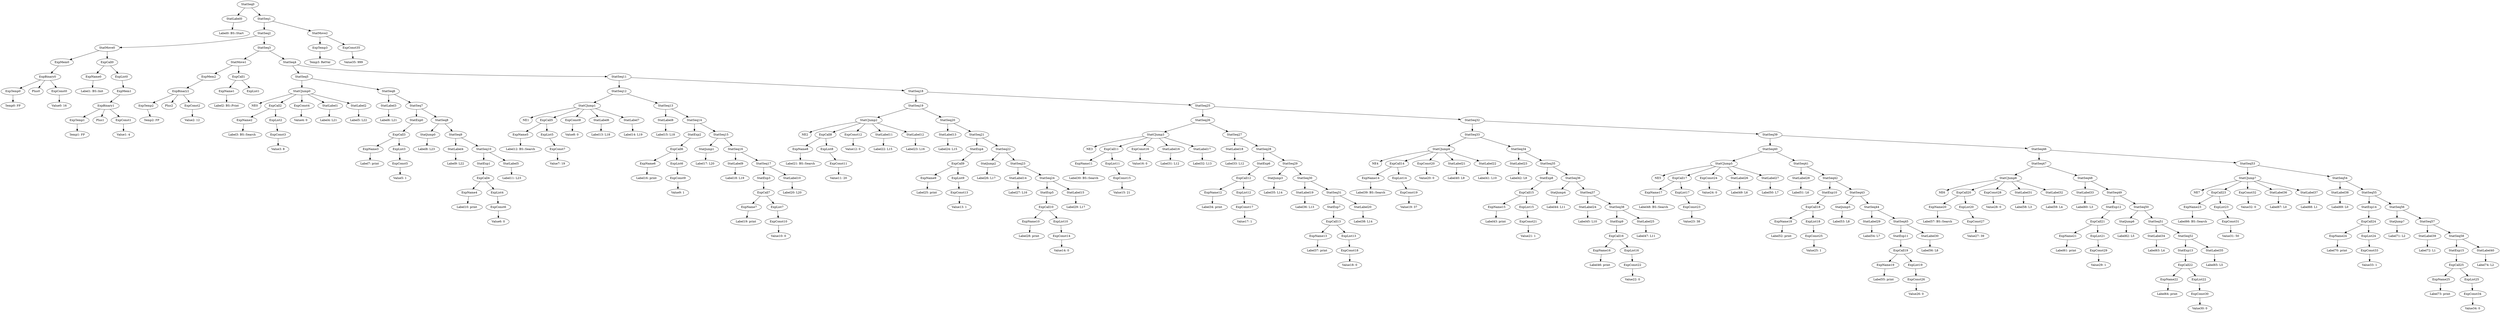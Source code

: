 digraph {
	ordering = out;
	StatLabel40 -> "Label74: L2";
	StatSeq58 -> StatExp15;
	StatSeq58 -> StatLabel40;
	ExpCall25 -> ExpName25;
	ExpCall25 -> ExpList25;
	ExpName25 -> "Label73: print";
	StatSeq57 -> StatLabel39;
	StatSeq57 -> StatSeq58;
	StatJump7 -> "Label71: L2";
	StatSeq55 -> StatExp14;
	StatSeq55 -> StatSeq56;
	ExpList24 -> ExpConst33;
	ExpName24 -> "Label70: print";
	ExpCall24 -> ExpName24;
	ExpCall24 -> ExpList24;
	StatLabel38 -> "Label69: L0";
	StatSeq53 -> StatCJump7;
	StatSeq53 -> StatSeq54;
	ExpConst32 -> "Value32: 0";
	ExpList23 -> ExpConst31;
	ExpConst31 -> "Value31: 50";
	StatLabel35 -> "Label65: L5";
	StatSeq52 -> StatExp13;
	StatSeq52 -> StatLabel35;
	StatExp13 -> ExpCall22;
	ExpConst30 -> "Value30: 0";
	ExpConst35 -> "Value35: 999";
	ExpCall22 -> ExpName22;
	ExpCall22 -> ExpList22;
	StatSeq51 -> StatLabel34;
	StatSeq51 -> StatSeq52;
	StatSeq56 -> StatJump7;
	StatSeq56 -> StatSeq57;
	StatLabel34 -> "Label63: L4";
	StatJump6 -> "Label62: L5";
	StatSeq49 -> StatExp12;
	StatSeq49 -> StatSeq50;
	ExpConst29 -> "Value29: 1";
	ExpCall21 -> ExpName21;
	ExpCall21 -> ExpList21;
	StatSeq48 -> StatLabel33;
	StatSeq48 -> StatSeq49;
	ExpConst28 -> "Value28: 0";
	ExpConst27 -> "Value27: 39";
	ExpCall20 -> ExpName20;
	ExpCall20 -> ExpList20;
	ExpName20 -> "Label57: BS::Search";
	ExpConst13 -> "Value13: 1";
	ExpName9 -> "Label25: print";
	StatLabel26 -> "Label49: L6";
	StatSeq20 -> StatLabel13;
	StatSeq20 -> StatSeq21;
	ExpList20 -> ExpConst27;
	ExpConst12 -> "Value12: 0";
	ExpList8 -> ExpConst11;
	ExpConst11 -> "Value11: 20";
	ExpCall8 -> ExpName8;
	ExpCall8 -> ExpList8;
	StatSeq54 -> StatLabel38;
	StatSeq54 -> StatSeq55;
	ExpConst15 -> "Value15: 21";
	StatLabel10 -> "Label20: L20";
	StatCJump7 -> NE7;
	StatCJump7 -> ExpCall23;
	StatCJump7 -> ExpConst32;
	StatCJump7 -> StatLabel36;
	StatCJump7 -> StatLabel37;
	StatJump2 -> "Label26: L17";
	ExpList7 -> ExpConst10;
	ExpConst10 -> "Value10: 0";
	ExpBinary1 -> ExpTemp1;
	ExpBinary1 -> Plus1;
	ExpBinary1 -> ExpConst1;
	ExpCall7 -> ExpName7;
	ExpCall7 -> ExpList7;
	StatSeq35 -> StatExp8;
	StatSeq35 -> StatSeq36;
	StatSeq16 -> StatLabel9;
	StatSeq16 -> StatSeq17;
	StatLabel36 -> "Label67: L0";
	StatSeq7 -> StatExp0;
	StatSeq7 -> StatSeq8;
	StatExp8 -> ExpCall15;
	StatJump1 -> "Label17: L20";
	StatExp2 -> ExpCall6;
	StatLabel2 -> "Label5: L22";
	ExpCall12 -> ExpName12;
	ExpCall12 -> ExpList12;
	ExpCall6 -> ExpName6;
	ExpCall6 -> ExpList6;
	ExpName6 -> "Label16: print";
	StatSeq12 -> StatCJump1;
	StatSeq12 -> StatSeq13;
	ExpCall9 -> ExpName9;
	ExpCall9 -> ExpList9;
	ExpConst33 -> "Value33: 1";
	ExpConst21 -> "Value21: 1";
	ExpList5 -> ExpConst7;
	StatSeq38 -> StatExp9;
	StatSeq38 -> StatLabel25;
	ExpConst7 -> "Value7: 19";
	ExpCall5 -> ExpName5;
	ExpCall5 -> ExpList5;
	StatCJump6 -> NE6;
	StatCJump6 -> ExpCall20;
	StatCJump6 -> ExpConst28;
	StatCJump6 -> StatLabel31;
	StatCJump6 -> StatLabel32;
	ExpConst34 -> "Value34: 0";
	StatCJump1 -> NE1;
	StatCJump1 -> ExpCall5;
	StatCJump1 -> ExpConst8;
	StatCJump1 -> StatLabel6;
	StatCJump1 -> StatLabel7;
	ExpCall3 -> ExpName3;
	ExpCall3 -> ExpList3;
	ExpName16 -> "Label46: print";
	ExpConst25 -> "Value25: 1";
	StatLabel11 -> "Label22: L15";
	StatExp12 -> ExpCall21;
	StatLabel5 -> "Label11: L23";
	ExpTemp2 -> "Temp2: FP";
	StatExp0 -> ExpCall3;
	StatExp1 -> ExpCall4;
	ExpConst2 -> "Value2: 12";
	ExpCall2 -> ExpName2;
	ExpCall2 -> ExpList2;
	StatLabel13 -> "Label24: L15";
	StatSeq2 -> StatMove0;
	StatSeq2 -> StatSeq3;
	StatCJump2 -> NE2;
	StatCJump2 -> ExpCall8;
	StatCJump2 -> ExpConst12;
	StatCJump2 -> StatLabel11;
	StatCJump2 -> StatLabel12;
	StatLabel23 -> "Label42: L9";
	ExpName1 -> "Label2: BS::Print";
	StatSeq13 -> StatLabel8;
	StatSeq13 -> StatSeq14;
	StatMove1 -> ExpMem2;
	StatMove1 -> ExpCall1;
	ExpList18 -> ExpConst25;
	StatCJump0 -> NE0;
	StatCJump0 -> ExpCall2;
	StatCJump0 -> ExpConst4;
	StatCJump0 -> StatLabel1;
	StatCJump0 -> StatLabel2;
	ExpConst1 -> "Value1: 4";
	StatExp14 -> ExpCall24;
	ExpName3 -> "Label7: print";
	ExpList6 -> ExpConst9;
	StatLabel33 -> "Label60: L3";
	ExpName15 -> "Label43: print";
	ExpList4 -> ExpConst6;
	StatMove0 -> ExpMem0;
	StatMove0 -> ExpCall0;
	StatLabel22 -> "Label41: L10";
	ExpName23 -> "Label66: BS::Search";
	StatExp9 -> ExpCall16;
	StatLabel1 -> "Label4: L21";
	StatJump0 -> "Label8: L23";
	ExpName7 -> "Label19: print";
	ExpList13 -> ExpConst18;
	StatSeq9 -> StatLabel4;
	StatSeq9 -> StatSeq10;
	StatLabel37 -> "Label68: L1";
	ExpList21 -> ExpConst29;
	ExpTemp0 -> "Temp0: FP";
	StatSeq17 -> StatExp3;
	StatSeq17 -> StatLabel10;
	StatSeq1 -> StatSeq2;
	StatSeq1 -> StatMove2;
	StatSeq30 -> StatLabel19;
	StatSeq30 -> StatSeq31;
	StatSeq47 -> StatCJump6;
	StatSeq47 -> StatSeq48;
	StatLabel29 -> "Label54: L7";
	StatLabel9 -> "Label18: L19";
	StatLabel25 -> "Label47: L11";
	ExpCall19 -> ExpName19;
	ExpCall19 -> ExpList19;
	StatSeq5 -> StatCJump0;
	StatSeq5 -> StatSeq6;
	ExpName22 -> "Label64: print";
	StatLabel4 -> "Label9: L22";
	StatSeq23 -> StatLabel14;
	StatSeq23 -> StatSeq24;
	ExpCall16 -> ExpName16;
	ExpCall16 -> ExpList16;
	ExpTemp1 -> "Temp1: FP";
	ExpName2 -> "Label3: BS::Search";
	ExpConst6 -> "Value6: 0";
	ExpMem1 -> ExpBinary1;
	StatSeq11 -> StatSeq12;
	StatSeq11 -> StatSeq18;
	ExpMem2 -> ExpBinary2;
	StatSeq42 -> StatExp10;
	StatSeq42 -> StatSeq43;
	StatLabel7 -> "Label14: L19";
	ExpConst0 -> "Value0: 16";
	StatLabel31 -> "Label58: L3";
	ExpCall18 -> ExpName18;
	ExpCall18 -> ExpList18;
	StatSeq4 -> StatSeq5;
	StatSeq4 -> StatSeq11;
	ExpMem0 -> ExpBinary0;
	StatLabel32 -> "Label59: L4";
	ExpBinary2 -> ExpTemp2;
	ExpBinary2 -> Plus2;
	ExpBinary2 -> ExpConst2;
	ExpName5 -> "Label12: BS::Search";
	ExpConst26 -> "Value26: 0";
	ExpConst18 -> "Value18: 0";
	ExpName0 -> "Label1: BS::Init";
	StatLabel39 -> "Label72: L1";
	StatLabel6 -> "Label13: L18";
	ExpCall0 -> ExpName0;
	ExpCall0 -> ExpList0;
	StatLabel18 -> "Label33: L12";
	ExpConst23 -> "Value23: 38";
	ExpConst3 -> "Value3: 8";
	ExpList25 -> ExpConst34;
	StatExp7 -> ExpCall13;
	ExpList2 -> ExpConst3;
	StatSeq32 -> StatSeq33;
	StatSeq32 -> StatSeq39;
	StatSeq0 -> StatLabel0;
	StatSeq0 -> StatSeq1;
	ExpCall4 -> ExpName4;
	ExpCall4 -> ExpList4;
	StatJump3 -> "Label35: L14";
	ExpConst4 -> "Value4: 0";
	ExpList3 -> ExpConst5;
	StatLabel19 -> "Label36: L13";
	ExpTemp3 -> "Temp3: RetVal";
	StatSeq37 -> StatLabel24;
	StatSeq37 -> StatSeq38;
	StatLabel8 -> "Label15: L18";
	StatSeq6 -> StatLabel3;
	StatSeq6 -> StatSeq7;
	ExpList19 -> ExpConst26;
	StatSeq8 -> StatJump0;
	StatSeq8 -> StatSeq9;
	StatExp4 -> ExpCall9;
	StatSeq27 -> StatLabel18;
	StatSeq27 -> StatSeq28;
	StatSeq3 -> StatMove1;
	StatSeq3 -> StatSeq4;
	ExpCall15 -> ExpName15;
	ExpCall15 -> ExpList15;
	StatSeq21 -> StatExp4;
	StatSeq21 -> StatSeq22;
	StatSeq19 -> StatCJump2;
	StatSeq19 -> StatSeq20;
	StatSeq22 -> StatJump2;
	StatSeq22 -> StatSeq23;
	StatSeq10 -> StatExp1;
	StatSeq10 -> StatLabel5;
	StatLabel14 -> "Label27: L16";
	ExpName10 -> "Label28: print";
	StatSeq39 -> StatSeq40;
	StatSeq39 -> StatSeq46;
	ExpName21 -> "Label61: print";
	StatLabel16 -> "Label31: L12";
	ExpCall10 -> ExpName10;
	ExpCall10 -> ExpList10;
	StatMove2 -> ExpTemp3;
	StatMove2 -> ExpConst35;
	ExpName8 -> "Label21: BS::Search";
	ExpList16 -> ExpConst22;
	ExpConst9 -> "Value9: 1";
	ExpConst14 -> "Value14: 0";
	ExpList10 -> ExpConst14;
	StatExp6 -> ExpCall12;
	StatLabel12 -> "Label23: L16";
	ExpBinary0 -> ExpTemp0;
	ExpBinary0 -> Plus0;
	ExpBinary0 -> ExpConst0;
	StatExp5 -> ExpCall10;
	StatSeq46 -> StatSeq47;
	StatSeq46 -> StatSeq53;
	StatSeq24 -> StatExp5;
	StatSeq24 -> StatLabel15;
	StatLabel15 -> "Label29: L17";
	StatExp15 -> ExpCall25;
	ExpList12 -> ExpConst17;
	ExpList9 -> ExpConst13;
	StatCJump3 -> NE3;
	StatCJump3 -> ExpCall11;
	StatCJump3 -> ExpConst16;
	StatCJump3 -> StatLabel16;
	StatCJump3 -> StatLabel17;
	ExpName11 -> "Label30: BS::Search";
	ExpList11 -> ExpConst15;
	ExpConst16 -> "Value16: 0";
	StatLabel27 -> "Label50: L7";
	ExpConst5 -> "Value5: 1";
	StatSeq26 -> StatCJump3;
	StatSeq26 -> StatSeq27;
	ExpName12 -> "Label34: print";
	StatSeq31 -> StatExp7;
	StatSeq31 -> StatLabel20;
	ExpConst17 -> "Value17: 1";
	StatSeq28 -> StatExp6;
	StatSeq28 -> StatSeq29;
	ExpCall13 -> ExpName13;
	ExpCall13 -> ExpList13;
	StatLabel21 -> "Label40: L9";
	StatSeq44 -> StatLabel29;
	StatSeq44 -> StatSeq45;
	StatSeq25 -> StatSeq26;
	StatSeq25 -> StatSeq32;
	StatSeq14 -> StatExp2;
	StatSeq14 -> StatSeq15;
	StatCJump4 -> NE4;
	StatCJump4 -> ExpCall14;
	StatCJump4 -> ExpConst20;
	StatCJump4 -> StatLabel21;
	StatCJump4 -> StatLabel22;
	StatLabel30 -> "Label56: L8";
	ExpName14 -> "Label39: BS::Search";
	ExpName4 -> "Label10: print";
	ExpCall14 -> ExpName14;
	ExpCall14 -> ExpList14;
	ExpConst19 -> "Value19: 37";
	StatSeq45 -> StatExp11;
	StatSeq45 -> StatLabel30;
	ExpList14 -> ExpConst19;
	StatSeq29 -> StatJump3;
	StatSeq29 -> StatSeq30;
	ExpConst20 -> "Value20: 0";
	StatSeq15 -> StatJump1;
	StatSeq15 -> StatSeq16;
	StatSeq33 -> StatCJump4;
	StatSeq33 -> StatSeq34;
	StatSeq34 -> StatLabel23;
	StatSeq34 -> StatSeq35;
	ExpList0 -> ExpMem1;
	ExpConst22 -> "Value22: 0";
	ExpList15 -> ExpConst21;
	StatLabel0 -> "Label0: BS::Start";
	ExpConst24 -> "Value24: 0";
	StatJump4 -> "Label44: L11";
	StatSeq36 -> StatJump4;
	StatSeq36 -> StatSeq37;
	StatLabel24 -> "Label45: L10";
	StatLabel20 -> "Label38: L14";
	ExpCall1 -> ExpName1;
	ExpCall1 -> ExpList1;
	StatCJump5 -> NE5;
	StatCJump5 -> ExpCall17;
	StatCJump5 -> ExpConst24;
	StatCJump5 -> StatLabel26;
	StatCJump5 -> StatLabel27;
	ExpCall11 -> ExpName11;
	ExpCall11 -> ExpList11;
	ExpName17 -> "Label48: BS::Search";
	ExpList22 -> ExpConst30;
	StatSeq50 -> StatJump6;
	StatSeq50 -> StatSeq51;
	ExpCall17 -> ExpName17;
	ExpCall17 -> ExpList17;
	StatSeq40 -> StatCJump5;
	StatSeq40 -> StatSeq41;
	ExpList17 -> ExpConst23;
	ExpCall23 -> ExpName23;
	ExpCall23 -> ExpList23;
	StatLabel28 -> "Label51: L6";
	StatLabel3 -> "Label6: L21";
	StatSeq18 -> StatSeq19;
	StatSeq18 -> StatSeq25;
	StatSeq41 -> StatLabel28;
	StatSeq41 -> StatSeq42;
	ExpName13 -> "Label37: print";
	ExpName18 -> "Label52: print";
	StatExp10 -> ExpCall18;
	StatExp3 -> ExpCall7;
	ExpConst8 -> "Value8: 0";
	StatLabel17 -> "Label32: L13";
	StatJump5 -> "Label53: L8";
	StatSeq43 -> StatJump5;
	StatSeq43 -> StatSeq44;
	ExpName19 -> "Label55: print";
	StatExp11 -> ExpCall19;
}

